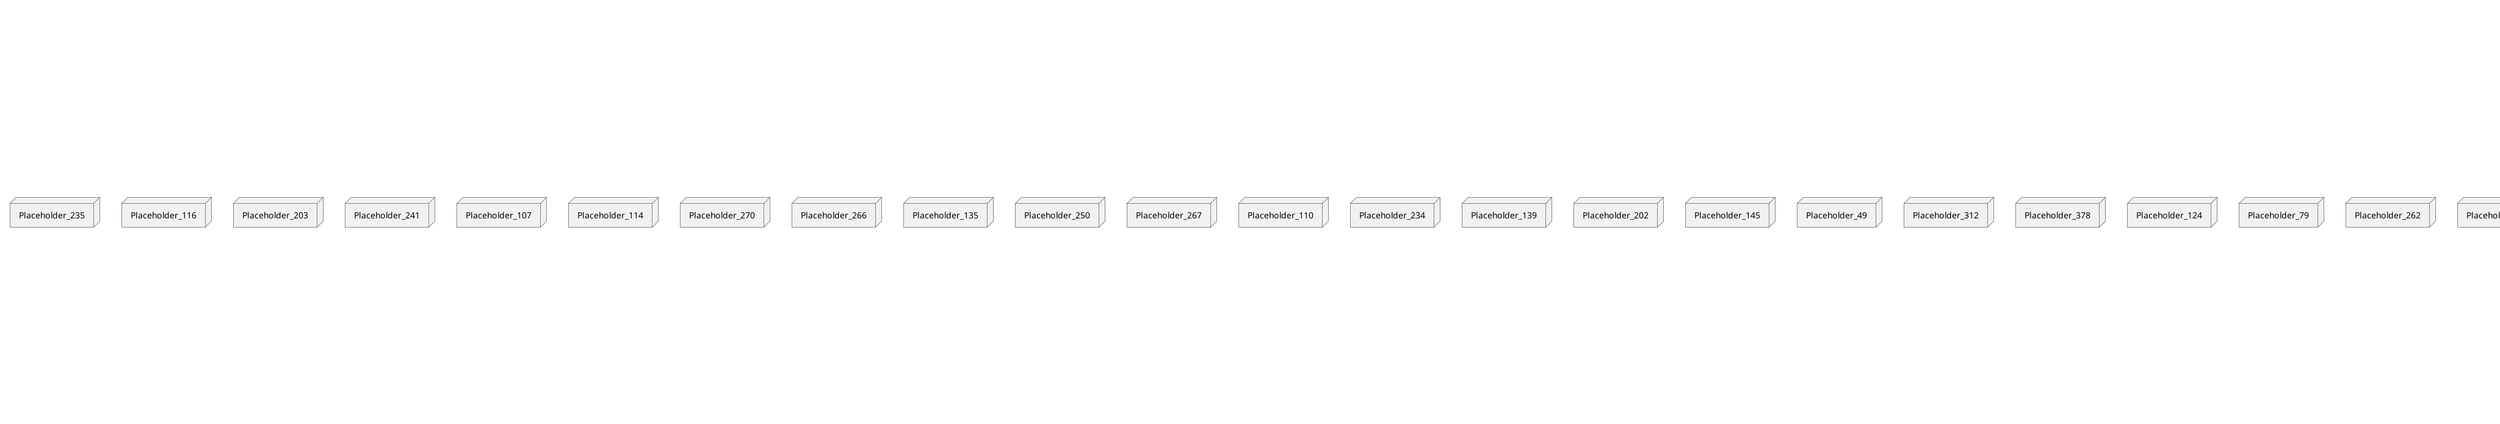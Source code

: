 @startuml
skinparam fixCircleLabelOverlapping true
node Placeholder_232 {
[aName] [[fudanselab-train-ticket.system#_433Ykrw4Ee6YZqMqu_-BDQ]]
}
node Placeholder_235 {
[aName] [[fudanselab-train-ticket.system#_433Ykrw4Ee6YZqMqu_-BDQ]]
}
node Placeholder_116 {
[aName] [[fudanselab-train-ticket.system#_433Ykrw4Ee6YZqMqu_-BDQ]]
}
node Placeholder_203 {
[aName] [[fudanselab-train-ticket.system#_433Ykrw4Ee6YZqMqu_-BDQ]]
}
node Placeholder_241 {
[aName] [[fudanselab-train-ticket.system#_433Ykrw4Ee6YZqMqu_-BDQ]]
}
node Placeholder_107 {
[aName] [[fudanselab-train-ticket.system#_433Ykrw4Ee6YZqMqu_-BDQ]]
}
node Placeholder_114 {
[aName] [[fudanselab-train-ticket.system#_433Ykrw4Ee6YZqMqu_-BDQ]]
}
node Placeholder_270 {
[aName] [[fudanselab-train-ticket.system#_433Ykrw4Ee6YZqMqu_-BDQ]]
}
node Placeholder_266 {
[aName] [[fudanselab-train-ticket.system#_433Ykrw4Ee6YZqMqu_-BDQ]]
}
node Placeholder_135 {
[aName] [[fudanselab-train-ticket.system#_433Ykrw4Ee6YZqMqu_-BDQ]]
}
node Placeholder_250 {
[aName] [[fudanselab-train-ticket.system#_433Ykrw4Ee6YZqMqu_-BDQ]]
}
node Placeholder_267 {
[aName] [[fudanselab-train-ticket.system#_433Ykrw4Ee6YZqMqu_-BDQ]]
}
node Placeholder_110 {
[aName] [[fudanselab-train-ticket.system#_433Ykrw4Ee6YZqMqu_-BDQ]]
}
node Placeholder_234 {
[aName] [[fudanselab-train-ticket.system#_433Ykrw4Ee6YZqMqu_-BDQ]]
}
node Placeholder_139 {
[aName] [[fudanselab-train-ticket.system#_433Ykrw4Ee6YZqMqu_-BDQ]]
}
node Placeholder_202 {
[aName] [[fudanselab-train-ticket.system#_433Ykrw4Ee6YZqMqu_-BDQ]]
}
node Placeholder_145 {
[aName] [[fudanselab-train-ticket.system#_433Ykrw4Ee6YZqMqu_-BDQ]]
}
node Placeholder_49 {
[aName] [[fudanselab-train-ticket.system#_433Ykrw4Ee6YZqMqu_-BDQ]]
}
node Placeholder_312 {
[aName] [[fudanselab-train-ticket.system#_433Ykrw4Ee6YZqMqu_-BDQ]]
}
node Placeholder_378 {
[aName] [[fudanselab-train-ticket.system#_433Ykrw4Ee6YZqMqu_-BDQ]]
}
node Placeholder_124 {
[aName] [[fudanselab-train-ticket.system#_433Ykrw4Ee6YZqMqu_-BDQ]]
}
node Placeholder_79 {
[aName] [[fudanselab-train-ticket.system#_433Ykrw4Ee6YZqMqu_-BDQ]]
}
node Placeholder_262 {
[aName] [[fudanselab-train-ticket.system#_433Ykrw4Ee6YZqMqu_-BDQ]]
}
node Placeholder_240 {
[aName] [[fudanselab-train-ticket.system#_433Ykrw4Ee6YZqMqu_-BDQ]]
}
node Placeholder_237 {
[aName] [[fudanselab-train-ticket.system#_433Ykrw4Ee6YZqMqu_-BDQ]]
}
node Placeholder_244 {
[aName] [[fudanselab-train-ticket.system#_433Ykrw4Ee6YZqMqu_-BDQ]]
}
node Placeholder_39 {
[aName] [[fudanselab-train-ticket.system#_433Ykrw4Ee6YZqMqu_-BDQ]]
}
node Placeholder_7 {
[aName] [[fudanselab-train-ticket.system#_433Ykrw4Ee6YZqMqu_-BDQ]]
}
node Placeholder_92 {
[aName] [[fudanselab-train-ticket.system#_433Ykrw4Ee6YZqMqu_-BDQ]]
}
node Placeholder_492 {
[aName] [[fudanselab-train-ticket.system#_433Ykrw4Ee6YZqMqu_-BDQ]]
}
node Placeholder_109 {
[aName] [[fudanselab-train-ticket.system#_433Ykrw4Ee6YZqMqu_-BDQ]]
}
node Placeholder_230 {
[aName] [[fudanselab-train-ticket.system#_433Ykrw4Ee6YZqMqu_-BDQ]]
}
node Placeholder_395 {
[aName] [[fudanselab-train-ticket.system#_433Ykrw4Ee6YZqMqu_-BDQ]]
}
node Placeholder_167 {
[aName] [[fudanselab-train-ticket.system#_433Ykrw4Ee6YZqMqu_-BDQ]]
}
node Placeholder_35 {
[aName] [[fudanselab-train-ticket.system#_433Ykrw4Ee6YZqMqu_-BDQ]]
}
node Placeholder_96 {
[aName] [[fudanselab-train-ticket.system#_433Ykrw4Ee6YZqMqu_-BDQ]]
}
node Placeholder_332 {
[aName] [[fudanselab-train-ticket.system#_433Ykrw4Ee6YZqMqu_-BDQ]]
}
node Placeholder_19 {
[aName] [[fudanselab-train-ticket.system#_433Ykrw4Ee6YZqMqu_-BDQ]]
}
node Placeholder_196 {
[aName] [[fudanselab-train-ticket.system#_433Ykrw4Ee6YZqMqu_-BDQ]]
}
node Placeholder_103 {
[aName] [[fudanselab-train-ticket.system#_433Ykrw4Ee6YZqMqu_-BDQ]]
}
node Placeholder_283 {
[aName] [[fudanselab-train-ticket.system#_433Ykrw4Ee6YZqMqu_-BDQ]]
}
node Placeholder_101 {
[aName] [[fudanselab-train-ticket.system#_433Ykrw4Ee6YZqMqu_-BDQ]]
}
node Placeholder_485 {
[aName] [[fudanselab-train-ticket.system#_433Ykrw4Ee6YZqMqu_-BDQ]]
}
node Placeholder_218 {
[aName] [[fudanselab-train-ticket.system#_433Ykrw4Ee6YZqMqu_-BDQ]]
}
node Placeholder_478 {
[aName] [[fudanselab-train-ticket.system#_433Ykrw4Ee6YZqMqu_-BDQ]]
}
node Placeholder_23 {
[aName] [[fudanselab-train-ticket.system#_433Ykrw4Ee6YZqMqu_-BDQ]]
}
node Placeholder_219 {
[aName] [[fudanselab-train-ticket.system#_433Ykrw4Ee6YZqMqu_-BDQ]]
}
node Placeholder_169 {
[aName] [[fudanselab-train-ticket.system#_433Ykrw4Ee6YZqMqu_-BDQ]]
}
node Placeholder_474 {
[aName] [[fudanselab-train-ticket.system#_433Ykrw4Ee6YZqMqu_-BDQ]]
}
node Placeholder_180 {
[aName] [[fudanselab-train-ticket.system#_433Ykrw4Ee6YZqMqu_-BDQ]]
}
node Placeholder_387 {
[aName] [[fudanselab-train-ticket.system#_433Ykrw4Ee6YZqMqu_-BDQ]]
}
node Placeholder_210 {
[aName] [[fudanselab-train-ticket.system#_433Ykrw4Ee6YZqMqu_-BDQ]]
}
node Placeholder_55 {
[aName] [[fudanselab-train-ticket.system#_433Ykrw4Ee6YZqMqu_-BDQ]]
}
node Placeholder_264 {
[aName] [[fudanselab-train-ticket.system#_433Ykrw4Ee6YZqMqu_-BDQ]]
}
node Placeholder_380 {
[aName] [[fudanselab-train-ticket.system#_433Ykrw4Ee6YZqMqu_-BDQ]]
}
node Placeholder_198 {
[aName] [[fudanselab-train-ticket.system#_433Ykrw4Ee6YZqMqu_-BDQ]]
}
node Placeholder_233 {
[aName] [[fudanselab-train-ticket.system#_433Ykrw4Ee6YZqMqu_-BDQ]]
}
node Placeholder_426 {
[aName] [[fudanselab-train-ticket.system#_433Ykrw4Ee6YZqMqu_-BDQ]]
}
node Placeholder_129 {
[aName] [[fudanselab-train-ticket.system#_433Ykrw4Ee6YZqMqu_-BDQ]]
}
node Placeholder_97 {
[aName] [[fudanselab-train-ticket.system#_433Ykrw4Ee6YZqMqu_-BDQ]]
}
node Placeholder_224 {
[aName] [[fudanselab-train-ticket.system#_433Ykrw4Ee6YZqMqu_-BDQ]]
}
node Placeholder_229 {
[aName] [[fudanselab-train-ticket.system#_433Ykrw4Ee6YZqMqu_-BDQ]]
}
node Placeholder_416 {
[aName] [[fudanselab-train-ticket.system#_433Ykrw4Ee6YZqMqu_-BDQ]]
}
node Placeholder_204 {
[aName] [[fudanselab-train-ticket.system#_433Ykrw4Ee6YZqMqu_-BDQ]]
}
node Placeholder_132 {
[aName] [[fudanselab-train-ticket.system#_433Ykrw4Ee6YZqMqu_-BDQ]]
}
node Placeholder_193 {
[aName] [[fudanselab-train-ticket.system#_433Ykrw4Ee6YZqMqu_-BDQ]]
}
node Placeholder_190 {
[aName] [[fudanselab-train-ticket.system#_433Ykrw4Ee6YZqMqu_-BDQ]]
}
node Placeholder_187 {
[aName] [[fudanselab-train-ticket.system#_433Ykrw4Ee6YZqMqu_-BDQ]]
}
node Placeholder_268 {
[aName] [[fudanselab-train-ticket.system#_433Ykrw4Ee6YZqMqu_-BDQ]]
}
node Placeholder_352 {
[aName] [[fudanselab-train-ticket.system#_433Ykrw4Ee6YZqMqu_-BDQ]]
}
node Placeholder_163 {
[aName] [[fudanselab-train-ticket.system#_433Ykrw4Ee6YZqMqu_-BDQ]]
}
node Placeholder_389 {
[aName] [[fudanselab-train-ticket.system#_433Ykrw4Ee6YZqMqu_-BDQ]]
}
node Placeholder_61 {
[aName] [[fudanselab-train-ticket.system#_433Ykrw4Ee6YZqMqu_-BDQ]]
}
node Placeholder_4 {
[aName] [[fudanselab-train-ticket.system#_433Ykrw4Ee6YZqMqu_-BDQ]]
}
node Placeholder_197 {
[aName] [[fudanselab-train-ticket.system#_433Ykrw4Ee6YZqMqu_-BDQ]]
}
node Placeholder_71 {
[aName] [[fudanselab-train-ticket.system#_433Ykrw4Ee6YZqMqu_-BDQ]]
}
node Placeholder_44 {
[aName] [[fudanselab-train-ticket.system#_433Ykrw4Ee6YZqMqu_-BDQ]]
}
node Placeholder_98 {
[aName] [[fudanselab-train-ticket.system#_433Ykrw4Ee6YZqMqu_-BDQ]]
}
node Placeholder_228 {
[aName] [[fudanselab-train-ticket.system#_433Ykrw4Ee6YZqMqu_-BDQ]]
}
node Placeholder_245 {
[aName] [[fudanselab-train-ticket.system#_433Ykrw4Ee6YZqMqu_-BDQ]]
}
node Placeholder_213 {
[aName] [[fudanselab-train-ticket.system#_433Ykrw4Ee6YZqMqu_-BDQ]]
}
node Placeholder_369 {
[aName] [[fudanselab-train-ticket.system#_433Ykrw4Ee6YZqMqu_-BDQ]]
}
node Placeholder_208 {
[aName] [[fudanselab-train-ticket.system#_433Ykrw4Ee6YZqMqu_-BDQ]]
}
node Placeholder_242 {
[aName] [[fudanselab-train-ticket.system#_433Ykrw4Ee6YZqMqu_-BDQ]]
}
node Placeholder_48 {
[aName] [[fudanselab-train-ticket.system#_433Ykrw4Ee6YZqMqu_-BDQ]]
}
node Placeholder_239 {
[aName] [[fudanselab-train-ticket.system#_433Ykrw4Ee6YZqMqu_-BDQ]]
}
node Placeholder_137 {
[aName] [[fudanselab-train-ticket.system#_433Ykrw4Ee6YZqMqu_-BDQ]]
}
node Placeholder_461 {
[aName] [[fudanselab-train-ticket.system#_433Ykrw4Ee6YZqMqu_-BDQ]]
}
node Placeholder_443 {
[aName] [[fudanselab-train-ticket.system#_433Ykrw4Ee6YZqMqu_-BDQ]]
}
node Placeholder_93 {
[aName] [[fudanselab-train-ticket.system#_433Ykrw4Ee6YZqMqu_-BDQ]]
}
node Placeholder_487 {
[aName] [[fudanselab-train-ticket.system#_433Ykrw4Ee6YZqMqu_-BDQ]]
}
node Placeholder_134 {
[aName] [[fudanselab-train-ticket.system#_433Ykrw4Ee6YZqMqu_-BDQ]]
}
node Placeholder_201 {
[aName] [[fudanselab-train-ticket.system#_433Ykrw4Ee6YZqMqu_-BDQ]]
}
node Placeholder_123 {
[aName] [[fudanselab-train-ticket.system#_433Ykrw4Ee6YZqMqu_-BDQ]]
}
node Placeholder_26 {
[aName] [[fudanselab-train-ticket.system#_433Ykrw4Ee6YZqMqu_-BDQ]]
}
node Placeholder_68 {
[aName] [[fudanselab-train-ticket.system#_433Ykrw4Ee6YZqMqu_-BDQ]]
}
node Placeholder_89 {
[aName] [[fudanselab-train-ticket.system#_433Ykrw4Ee6YZqMqu_-BDQ]]
}
node Placeholder_257 {
[aName] [[fudanselab-train-ticket.system#_433Ykrw4Ee6YZqMqu_-BDQ]]
}
node Placeholder_346 {
[aName] [[fudanselab-train-ticket.system#_433Ykrw4Ee6YZqMqu_-BDQ]]
}
node Placeholder_120 {
[aName] [[fudanselab-train-ticket.system#_433Ykrw4Ee6YZqMqu_-BDQ]]
}
node Placeholder_212 {
[aName] [[fudanselab-train-ticket.system#_433Ykrw4Ee6YZqMqu_-BDQ]]
}
node Placeholder_140 {
[aName] [[fudanselab-train-ticket.system#_433Ykrw4Ee6YZqMqu_-BDQ]]
}
node Placeholder_226 {
[aName] [[fudanselab-train-ticket.system#_433Ykrw4Ee6YZqMqu_-BDQ]]
}
node Placeholder_133 {
[aName] [[fudanselab-train-ticket.system#_433Ykrw4Ee6YZqMqu_-BDQ]]
}
node Placeholder_155 {
[aName] [[fudanselab-train-ticket.system#_433Ykrw4Ee6YZqMqu_-BDQ]]
}
node Placeholder_62 {
[aName] [[fudanselab-train-ticket.system#_433Ykrw4Ee6YZqMqu_-BDQ]]
}
node Placeholder_243 {
[aName] [[fudanselab-train-ticket.system#_433Ykrw4Ee6YZqMqu_-BDQ]]
}
node Placeholder_150 {
[aName] [[fudanselab-train-ticket.system#_433Ykrw4Ee6YZqMqu_-BDQ]]
}
node Placeholder_95 {
[aName] [[fudanselab-train-ticket.system#_433Ykrw4Ee6YZqMqu_-BDQ]]
}
node Placeholder_87 {
[aName] [[fudanselab-train-ticket.system#_433Ykrw4Ee6YZqMqu_-BDQ]]
}
node Placeholder_30 {
[aName] [[fudanselab-train-ticket.system#_433Ykrw4Ee6YZqMqu_-BDQ]]
}
node Placeholder_367 {
[aName] [[fudanselab-train-ticket.system#_433Ykrw4Ee6YZqMqu_-BDQ]]
}
node Placeholder_199 {
[aName] [[fudanselab-train-ticket.system#_433Ykrw4Ee6YZqMqu_-BDQ]]
}
node Placeholder_14 {
[aName] [[fudanselab-train-ticket.system#_433Ykrw4Ee6YZqMqu_-BDQ]]
}
node Placeholder_152 {
[aName] [[fudanselab-train-ticket.system#_433Ykrw4Ee6YZqMqu_-BDQ]]
}
node Placeholder_248 {
[aName] [[fudanselab-train-ticket.system#_433Ykrw4Ee6YZqMqu_-BDQ]]
}
node Placeholder_254 {
[aName] [[fudanselab-train-ticket.system#_433Ykrw4Ee6YZqMqu_-BDQ]]
}
node Placeholder_171 {
[aName] [[fudanselab-train-ticket.system#_433Ykrw4Ee6YZqMqu_-BDQ]]
}
node Placeholder_200 {
[aName] [[fudanselab-train-ticket.system#_433Ykrw4Ee6YZqMqu_-BDQ]]
}
node Placeholder_336 {
[aName] [[fudanselab-train-ticket.system#_433Ykrw4Ee6YZqMqu_-BDQ]]
}
node Placeholder_143 {
[aName] [[fudanselab-train-ticket.system#_433Ykrw4Ee6YZqMqu_-BDQ]]
}
node Placeholder_263 {
[aName] [[fudanselab-train-ticket.system#_433Ykrw4Ee6YZqMqu_-BDQ]]
}
node Placeholder_194 {
[aName] [[fudanselab-train-ticket.system#_433Ykrw4Ee6YZqMqu_-BDQ]]
}
node Placeholder_286 {
[aName] [[fudanselab-train-ticket.system#_433Ykrw4Ee6YZqMqu_-BDQ]]
}
node Placeholder_130 {
[aName] [[fudanselab-train-ticket.system#_433Ykrw4Ee6YZqMqu_-BDQ]]
}
node Placeholder_43 {
[aName] [[fudanselab-train-ticket.system#_433Ykrw4Ee6YZqMqu_-BDQ]]
}
node Placeholder_106 {
[aName] [[fudanselab-train-ticket.system#_433Ykrw4Ee6YZqMqu_-BDQ]]
}
node Placeholder_10 {
[aName] [[fudanselab-train-ticket.system#_433Ykrw4Ee6YZqMqu_-BDQ]]
}
node Placeholder_306 {
[aName] [[fudanselab-train-ticket.system#_433Ykrw4Ee6YZqMqu_-BDQ]]
}
node Placeholder_236 {
[aName] [[fudanselab-train-ticket.system#_433Ykrw4Ee6YZqMqu_-BDQ]]
}
node Placeholder_225 {
[aName] [[fudanselab-train-ticket.system#_433Ykrw4Ee6YZqMqu_-BDQ]]
}
node Placeholder_315 {
[aName] [[fudanselab-train-ticket.system#_433Ykrw4Ee6YZqMqu_-BDQ]]
}
node Placeholder_11 {
[aName] [[fudanselab-train-ticket.system#_433Ykrw4Ee6YZqMqu_-BDQ]]
}
node Placeholder_469 {
[aName] [[fudanselab-train-ticket.system#_433Ykrw4Ee6YZqMqu_-BDQ]]
}
node Placeholder_405 {
[aName] [[fudanselab-train-ticket.system#_433Ykrw4Ee6YZqMqu_-BDQ]]
}
node Placeholder_260 {
[aName] [[fudanselab-train-ticket.system#_433Ykrw4Ee6YZqMqu_-BDQ]]
}
node Placeholder_170 {
[aName] [[fudanselab-train-ticket.system#_433Ykrw4Ee6YZqMqu_-BDQ]]
}
node Placeholder_6 {
[aName] [[fudanselab-train-ticket.system#_433Ykrw4Ee6YZqMqu_-BDQ]]
}
node Placeholder_383 {
[aName] [[fudanselab-train-ticket.system#_433Ykrw4Ee6YZqMqu_-BDQ]]
}
node Placeholder_168 {
[aName] [[fudanselab-train-ticket.system#_433Ykrw4Ee6YZqMqu_-BDQ]]
}
node Placeholder_82 {
[aName] [[fudanselab-train-ticket.system#_433Ykrw4Ee6YZqMqu_-BDQ]]
}
node Placeholder_25 {
[aName] [[fudanselab-train-ticket.system#_433Ykrw4Ee6YZqMqu_-BDQ]]
}
node Placeholder_217 {
[aName] [[fudanselab-train-ticket.system#_433Ykrw4Ee6YZqMqu_-BDQ]]
}
node Placeholder_121 {
[aName] [[fudanselab-train-ticket.system#_433Ykrw4Ee6YZqMqu_-BDQ]]
}
node Placeholder_53 {
[aName] [[fudanselab-train-ticket.system#_433Ykrw4Ee6YZqMqu_-BDQ]]
}
node Placeholder_350 {
[aName] [[fudanselab-train-ticket.system#_433Ykrw4Ee6YZqMqu_-BDQ]]
}
node Placeholder_255 {
[aName] [[fudanselab-train-ticket.system#_433Ykrw4Ee6YZqMqu_-BDQ]]
}
node Placeholder_186 {
[aName] [[fudanselab-train-ticket.system#_433Ykrw4Ee6YZqMqu_-BDQ]]
}
node Placeholder_182 {
[aName] [[fudanselab-train-ticket.system#_433Ykrw4Ee6YZqMqu_-BDQ]]
}
node Placeholder_165 {
[aName] [[fudanselab-train-ticket.system#_433Ykrw4Ee6YZqMqu_-BDQ]]
}
node Placeholder_24 {
[aName] [[fudanselab-train-ticket.system#_433Ykrw4Ee6YZqMqu_-BDQ]]
}
node Placeholder_220 {
[aName] [[fudanselab-train-ticket.system#_433Ykrw4Ee6YZqMqu_-BDQ]]
}
node Placeholder_175 {
[aName] [[fudanselab-train-ticket.system#_433Ykrw4Ee6YZqMqu_-BDQ]]
}
node Placeholder_59 {
[aName] [[fudanselab-train-ticket.system#_433Ykrw4Ee6YZqMqu_-BDQ]]
}
node Placeholder_342 {
[aName] [[fudanselab-train-ticket.system#_433Ykrw4Ee6YZqMqu_-BDQ]]
}
node Placeholder_125 {
[aName] [[fudanselab-train-ticket.system#_433Ykrw4Ee6YZqMqu_-BDQ]]
}
node Placeholder_397 {
[aName] [[fudanselab-train-ticket.system#_433Ykrw4Ee6YZqMqu_-BDQ]]
}
node Placeholder_52 {
[aName] [[fudanselab-train-ticket.system#_433Ykrw4Ee6YZqMqu_-BDQ]]
}
node Placeholder_205 {
[aName] [[fudanselab-train-ticket.system#_433Ykrw4Ee6YZqMqu_-BDQ]]
}
node Placeholder_178 {
[aName] [[fudanselab-train-ticket.system#_433Ykrw4Ee6YZqMqu_-BDQ]]
}
node Placeholder_253 {
[aName] [[fudanselab-train-ticket.system#_433Ykrw4Ee6YZqMqu_-BDQ]]
}
node Placeholder_56 {
[aName] [[fudanselab-train-ticket.system#_433Ykrw4Ee6YZqMqu_-BDQ]]
}
node Placeholder_261 {
[aName] [[fudanselab-train-ticket.system#_433Ykrw4Ee6YZqMqu_-BDQ]]
}
node Placeholder_207 {
[aName] [[fudanselab-train-ticket.system#_433Ykrw4Ee6YZqMqu_-BDQ]]
}
node Placeholder_66 {
[aName] [[fudanselab-train-ticket.system#_433Ykrw4Ee6YZqMqu_-BDQ]]
}
node Placeholder_183 {
[aName] [[fudanselab-train-ticket.system#_433Ykrw4Ee6YZqMqu_-BDQ]]
}
node Placeholder_480 {
[aName] [[fudanselab-train-ticket.system#_433Ykrw4Ee6YZqMqu_-BDQ]]
}
node Placeholder_149 {
[aName] [[fudanselab-train-ticket.system#_433Ykrw4Ee6YZqMqu_-BDQ]]
}
node Placeholder_195 {
[aName] [[fudanselab-train-ticket.system#_433Ykrw4Ee6YZqMqu_-BDQ]]
}
node Placeholder_108 {
[aName] [[fudanselab-train-ticket.system#_433Ykrw4Ee6YZqMqu_-BDQ]]
}
node Placeholder_38 {
[aName] [[fudanselab-train-ticket.system#_433Ykrw4Ee6YZqMqu_-BDQ]]
}
node Placeholder_17 {
[aName] [[fudanselab-train-ticket.system#_433Ykrw4Ee6YZqMqu_-BDQ]]
}
node Placeholder_214 {
[aName] [[fudanselab-train-ticket.system#_433Ykrw4Ee6YZqMqu_-BDQ]]
}
node Placeholder_452 {
[aName] [[fudanselab-train-ticket.system#_433Ykrw4Ee6YZqMqu_-BDQ]]
}
node Placeholder_211 {
[aName] [[fudanselab-train-ticket.system#_433Ykrw4Ee6YZqMqu_-BDQ]]
}
node Placeholder_401 {
[aName] [[fudanselab-train-ticket.system#_433Ykrw4Ee6YZqMqu_-BDQ]]
}
node Placeholder_476 {
[aName] [[fudanselab-train-ticket.system#_433Ykrw4Ee6YZqMqu_-BDQ]]
}
node Placeholder_227 {
[aName] [[fudanselab-train-ticket.system#_433Ykrw4Ee6YZqMqu_-BDQ]]
}
node Placeholder_115 {
[aName] [[fudanselab-train-ticket.system#_433Ykrw4Ee6YZqMqu_-BDQ]]
}
node Placeholder_223 {
[aName] [[fudanselab-train-ticket.system#_433Ykrw4Ee6YZqMqu_-BDQ]]
}
node Placeholder_295 {
[aName] [[fudanselab-train-ticket.system#_433Ykrw4Ee6YZqMqu_-BDQ]]
}
node Placeholder_104 {
[aName] [[fudanselab-train-ticket.system#_433Ykrw4Ee6YZqMqu_-BDQ]]
}
node Placeholder_127 {
[aName] [[fudanselab-train-ticket.system#_433Ykrw4Ee6YZqMqu_-BDQ]]
}
node Placeholder_81 {
[aName] [[fudanselab-train-ticket.system#_433Ykrw4Ee6YZqMqu_-BDQ]]
}
node Placeholder_215 {
[aName] [[fudanselab-train-ticket.system#_433Ykrw4Ee6YZqMqu_-BDQ]]
}
node Placeholder_340 {
[aName] [[fudanselab-train-ticket.system#_433Ykrw4Ee6YZqMqu_-BDQ]]
}
node Placeholder_246 {
[aName] [[fudanselab-train-ticket.system#_433Ykrw4Ee6YZqMqu_-BDQ]]
}
node Placeholder_60 {
[aName] [[fudanselab-train-ticket.system#_433Ykrw4Ee6YZqMqu_-BDQ]]
}
node Placeholder_188 {
[aName] [[fudanselab-train-ticket.system#_433Ykrw4Ee6YZqMqu_-BDQ]]
}
node Placeholder_321 {
[aName] [[fudanselab-train-ticket.system#_433Ykrw4Ee6YZqMqu_-BDQ]]
}
node Placeholder_99 {
[aName] [[fudanselab-train-ticket.system#_433Ykrw4Ee6YZqMqu_-BDQ]]
}
node Placeholder_176 {
[aName] [[fudanselab-train-ticket.system#_433Ykrw4Ee6YZqMqu_-BDQ]]
}
node Placeholder_252 {
[aName] [[fudanselab-train-ticket.system#_433Ykrw4Ee6YZqMqu_-BDQ]]
}
node Placeholder_298 {
[aName] [[fudanselab-train-ticket.system#_433Ykrw4Ee6YZqMqu_-BDQ]]
}
node Placeholder_8 {
[aName] [[fudanselab-train-ticket.system#_433Ykrw4Ee6YZqMqu_-BDQ]]
}
node Placeholder_256 {
[aName] [[fudanselab-train-ticket.system#_433Ykrw4Ee6YZqMqu_-BDQ]]
}
node Placeholder_206 {
[aName] [[fudanselab-train-ticket.system#_433Ykrw4Ee6YZqMqu_-BDQ]]
}
node Placeholder_281 {
[aName] [[fudanselab-train-ticket.system#_433Ykrw4Ee6YZqMqu_-BDQ]]
}
node Placeholder_22 {
[aName] [[fudanselab-train-ticket.system#_433Ykrw4Ee6YZqMqu_-BDQ]]
}
node Placeholder_216 {
[aName] [[fudanselab-train-ticket.system#_433Ykrw4Ee6YZqMqu_-BDQ]]
}
node Placeholder_445 {
[aName] [[fudanselab-train-ticket.system#_433Ykrw4Ee6YZqMqu_-BDQ]]
}
node Placeholder_192 {
[aName] [[fudanselab-train-ticket.system#_433Ykrw4Ee6YZqMqu_-BDQ]]
}
node Placeholder_238 {
[aName] [[fudanselab-train-ticket.system#_433Ykrw4Ee6YZqMqu_-BDQ]]
}
node Placeholder_73 {
[aName] [[fudanselab-train-ticket.system#_433Ykrw4Ee6YZqMqu_-BDQ]]
}
node Placeholder_265 {
[aName] [[fudanselab-train-ticket.system#_433Ykrw4Ee6YZqMqu_-BDQ]]
}
node Placeholder_63 {
[aName] [[fudanselab-train-ticket.system#_433Ykrw4Ee6YZqMqu_-BDQ]]
}
node Placeholder_429 {
[aName] [[fudanselab-train-ticket.system#_433Ykrw4Ee6YZqMqu_-BDQ]]
}
node Placeholder_249 {
[aName] [[fudanselab-train-ticket.system#_433Ykrw4Ee6YZqMqu_-BDQ]]
}
node Placeholder_221 {
[aName] [[fudanselab-train-ticket.system#_433Ykrw4Ee6YZqMqu_-BDQ]]
}
node Placeholder_385 {
[aName] [[fudanselab-train-ticket.system#_433Ykrw4Ee6YZqMqu_-BDQ]]
}
node Placeholder_21 {
[aName] [[fudanselab-train-ticket.system#_433Ykrw4Ee6YZqMqu_-BDQ]]
}
node Placeholder_85 {
[aName] [[fudanselab-train-ticket.system#_433Ykrw4Ee6YZqMqu_-BDQ]]
}
node Placeholder_247 {
[aName] [[fudanselab-train-ticket.system#_433Ykrw4Ee6YZqMqu_-BDQ]]
}
node Placeholder_409 {
[aName] [[fudanselab-train-ticket.system#_433Ykrw4Ee6YZqMqu_-BDQ]]
}
node Placeholder_20 {
[aName] [[fudanselab-train-ticket.system#_433Ykrw4Ee6YZqMqu_-BDQ]]
}
node Placeholder_65 {
[aName] [[fudanselab-train-ticket.system#_433Ykrw4Ee6YZqMqu_-BDQ]]
}
node Placeholder_355 {
[aName] [[fudanselab-train-ticket.system#_433Ykrw4Ee6YZqMqu_-BDQ]]
}
node Placeholder_276 {
[aName] [[fudanselab-train-ticket.system#_433Ykrw4Ee6YZqMqu_-BDQ]]
}
node Placeholder_222 {
[aName] [[fudanselab-train-ticket.system#_433Ykrw4Ee6YZqMqu_-BDQ]]
}
node Placeholder_251 {
[aName] [[fudanselab-train-ticket.system#_433Ykrw4Ee6YZqMqu_-BDQ]]
}
node Placeholder_90 {
[aName] [[fudanselab-train-ticket.system#_433Ykrw4Ee6YZqMqu_-BDQ]]
}
node Placeholder_128 {
[aName] [[fudanselab-train-ticket.system#_433Ykrw4Ee6YZqMqu_-BDQ]]
}
node Placeholder_70 {
[aName] [[fudanselab-train-ticket.system#_433Ykrw4Ee6YZqMqu_-BDQ]]
}
node Placeholder_259 {
[aName] [[fudanselab-train-ticket.system#_433Ykrw4Ee6YZqMqu_-BDQ]]
}
node Placeholder_154 {
[aName] [[fudanselab-train-ticket.system#_433Ykrw4Ee6YZqMqu_-BDQ]]
}
node Placeholder_209 {
[aName] [[fudanselab-train-ticket.system#_433Ykrw4Ee6YZqMqu_-BDQ]]
}
node Placeholder_231 {
[aName] [[fudanselab-train-ticket.system#_433Ykrw4Ee6YZqMqu_-BDQ]]
}
node Placeholder_126 {
[aName] [[fudanselab-train-ticket.system#_433Ykrw4Ee6YZqMqu_-BDQ]]
}
node Placeholder_455 {
[aName] [[fudanselab-train-ticket.system#_433Ykrw4Ee6YZqMqu_-BDQ]]
}
node Placeholder_191 {
[aName] [[fudanselab-train-ticket.system#_433Ykrw4Ee6YZqMqu_-BDQ]]
}
node Placeholder_13 {
[aName] [[fudanselab-train-ticket.system#_433Ykrw4Ee6YZqMqu_-BDQ]]
}
node Placeholder_258 {
[aName] [[fudanselab-train-ticket.system#_433Ykrw4Ee6YZqMqu_-BDQ]]
}
node Placeholder_447 {
[aName] [[fudanselab-train-ticket.system#_433Ykrw4Ee6YZqMqu_-BDQ]]
}
node Placeholder_174 {
[aName] [[fudanselab-train-ticket.system#_433Ykrw4Ee6YZqMqu_-BDQ]]
}
node Placeholder_424 {
[aName] [[fudanselab-train-ticket.system#_433Ykrw4Ee6YZqMqu_-BDQ]]
}
node Placeholder_441 {
[aName] [[fudanselab-train-ticket.system#_433Ykrw4Ee6YZqMqu_-BDQ]]
}
node Placeholder_33 {
[aName] [[fudanselab-train-ticket.system#_433Ykrw4Ee6YZqMqu_-BDQ]]
}
node Placeholder_413 {
[aName] [[fudanselab-train-ticket.system#_433Ykrw4Ee6YZqMqu_-BDQ]]
}
node Placeholder_326 {
[aName] [[fudanselab-train-ticket.system#_433Ykrw4Ee6YZqMqu_-BDQ]]
}
node Placeholder_54 {
[aName] [[fudanselab-train-ticket.system#_433Ykrw4Ee6YZqMqu_-BDQ]]
}
node Placeholder_189 {
[aName] [[fudanselab-train-ticket.system#_433Ykrw4Ee6YZqMqu_-BDQ]]
}
node Placeholder_179 {
[aName] [[fudanselab-train-ticket.system#_433Ykrw4Ee6YZqMqu_-BDQ]]
}
node Placeholder_466 {
[aName] [[fudanselab-train-ticket.system#_433Ykrw4Ee6YZqMqu_-BDQ]]
}
[aName] -(0- [aName] : adminbasic_service_AdminBasicInfoService_Provider
[aName] -(0- [aName] : adminbasic_service_AdminBasicInfoService_Provider
[aName] -(0- [aName] : adminbasic_service_DiscoveryClient_Provider
[aName] -(0- [aName] : adminbasic_service_RestTemplate_Provider
[aName] -(0- [aName] : adminorder_service_AdminOrderService_Provider
[aName] -(0- [aName] : adminorder_service_AdminOrderService_Provider
[aName] -(0- [aName] : adminorder_service_DiscoveryClient_Provider
[aName] -(0- [aName] : adminorder_service_RestTemplate_Provider
[aName] -(0- [aName] : adminroute_service_AdminRouteService_Provider
[aName] -(0- [aName] : adminroute_service_AdminRouteService_Provider
[aName] -(0- [aName] : adminroute_service_DiscoveryClient_Provider
[aName] -(0- [aName] : adminroute_service_RestTemplate_Provider
[aName] -(0- [aName] : admintravel_service_AdminTravelService_Provider
[aName] -(0- [aName] : admintravel_service_AdminTravelService_Provider
[aName] -(0- [aName] : admintravel_service_DiscoveryClient_Provider
[aName] -(0- [aName] : admintravel_service_RestTemplate_Provider
[aName] -(0- [aName] : adminuser_service_AdminUserService_Provider
[aName] -(0- [aName] : adminuser_service_AdminUserService_Provider
[aName] -(0- [aName] : adminuser_service_DiscoveryClient_Provider
[aName] -(0- [aName] : adminuser_service_RestTemplate_Provider
[aName] -(0- [aName] : assurance_repository_AssuranceRepository_Provider
[aName] -(0- [aName] : assurance_service_AssuranceService_Provider
[aName] -(0- [aName] : assurance_service_AssuranceService_Provider
[aName] -(0- [aName] : auth_repository_UserRepository_Provider
[aName] -(0- [aName] : auth_repository_UserRepository_Provider
[aName] -(0- [aName] : auth_security_jwt_JWTProvider_Provider
[aName] -(0- [aName] : auth_service_TokenService_Provider
[aName] -(0- [aName] : auth_service_TokenService_Provider
[aName] -(0- [aName] : auth_service_UserService_Provider
[aName] -(0- [aName] : auth_service_UserService_Provider
[aName] -(0- [aName] : auth_service_UserService_Provider
[aName] -(0- [aName] : auth_service_UserService_Provider
[aName] -(0- [aName] : auth_service_impl_AuthenticationManager_Provider
[aName] -(0- [aName] : auth_service_impl_DiscoveryClient_Provider
[aName] -(0- [aName] : auth_service_impl_PasswordEncoder_Provider
[aName] -(0- [aName] : auth_service_impl_RestTemplate_Provider
[aName] -(0- [aName] : cancel_service_CancelService_Provider
[aName] -(0- [aName] : cancel_service_CancelService_Provider
[aName] -(0- [aName] : cancel_service_DiscoveryClient_Provider
[aName] -(0- [aName] : cancel_service_RestTemplate_Provider
[aName] -(0- [aName] : com_trainticket_repository_AddMoneyRepository_Provider
[aName] -(0- [aName] : com_trainticket_repository_PaymentRepository_Provider
[aName] -(0- [aName] : com_trainticket_service_PaymentService_Provider
[aName] -(0- [aName] : com_trainticket_service_PaymentService_Provider
[aName] -(0- [aName] : config_repository_ConfigRepository_Provider
[aName] -(0- [aName] : config_service_ConfigService_Provider
[aName] -(0- [aName] : config_service_ConfigService_Provider
[aName] -(0- [aName] : consign_repository_ConsignRepository_Provider
[aName] -(0- [aName] : consign_service_ConsignService_Provider
[aName] -(0- [aName] : consign_service_ConsignService_Provider
[aName] -(0- [aName] : consign_service_DiscoveryClient_Provider
[aName] -(0- [aName] : consign_service_RestTemplate_Provider
[aName] -(0- [aName] : consignprice_repository_ConsignPriceConfigRepository_Provider
[aName] -(0- [aName] : consignprice_service_ConsignPriceService_Provider
[aName] -(0- [aName] : consignprice_service_ConsignPriceService_Provider
[aName] -(0- [aName] : contacts_repository_ContactsRepository_Provider
[aName] -(0- [aName] : contacts_service_ContactsService_Provider
[aName] -(0- [aName] : contacts_service_ContactsService_Provider
[aName] -(0- [aName] : execute_serivce_DiscoveryClient_Provider
[aName] -(0- [aName] : execute_serivce_ExecuteService_Provider
[aName] -(0- [aName] : execute_serivce_ExecuteService_Provider
[aName] -(0- [aName] : execute_serivce_RestTemplate_Provider
[aName] -(0- [aName] : fdse_microservice_repository_StationRepository_Provider
[aName] -(0- [aName] : fdse_microservice_service_BasicService_Provider
[aName] -(0- [aName] : fdse_microservice_service_BasicService_Provider
[aName] -(0- [aName] : fdse_microservice_service_DiscoveryClient_Provider
[aName] -(0- [aName] : fdse_microservice_service_RestTemplate_Provider
[aName] -(0- [aName] : fdse_microservice_service_StationService_Provider
[aName] -(0- [aName] : fdse_microservice_service_StationService_Provider
[aName] -(0- [aName] : food_delivery_repository_FoodDeliveryOrderRepository_Provider
[aName] -(0- [aName] : food_delivery_service_DiscoveryClient_Provider
[aName] -(0- [aName] : food_delivery_service_FoodDeliveryService_Provider
[aName] -(0- [aName] : food_delivery_service_FoodDeliveryService_Provider
[aName] -(0- [aName] : food_delivery_service_RestTemplate_Provider
[aName] -(0- [aName] : food_repository_StationFoodRepository_Provider
[aName] -(0- [aName] : food_service_StationFoodService_Provider
[aName] -(0- [aName] : food_service_StationFoodService_Provider
[aName] -(0- [aName] : foodsearch_mq_RabbitSend_Provider
[aName] -(0- [aName] : foodsearch_mq_RabbitSend_Provider
[aName] -(0- [aName] : foodsearch_repository_FoodOrderRepository_Provider
[aName] -(0- [aName] : foodsearch_service_DiscoveryClient_Provider
[aName] -(0- [aName] : foodsearch_service_FoodService_Provider
[aName] -(0- [aName] : foodsearch_service_FoodService_Provider
[aName] -(0- [aName] : foodsearch_service_RestTemplate_Provider
[aName] -(0- [aName] : inside_payment_repository_AddMoneyRepository_Provider
[aName] -(0- [aName] : inside_payment_repository_PaymentRepository_Provider
[aName] -(0- [aName] : inside_payment_service_InsidePaymentService_Provider
[aName] -(0- [aName] : inside_payment_service_InsidePaymentService_Provider
[aName] -(0- [aName] : inside_payment_service_RestTemplate_Provider
[aName] -(0- [aName] : notification_mq_RabbitSend_Provider
[aName] -(0- [aName] : notification_service_Configuration_Provider
[aName] -(0- [aName] : notification_service_JavaMailSender_Provider
[aName] -(0- [aName] : notification_service_JavaMailSender_Provider
[aName] -(0- [aName] : notification_service_MailService_Provider
[aName] -(0- [aName] : notification_service_NotificationService_Provider
[aName] -(0- [aName] : notification_service_NotificationService_Provider
[aName] -(0- [aName] : order_repository_OrderRepository_Provider
[aName] -(0- [aName] : order_service_DiscoveryClient_Provider
[aName] -(0- [aName] : order_service_OrderService_Provider
[aName] -(0- [aName] : order_service_OrderService_Provider
[aName] -(0- [aName] : order_service_RestTemplate_Provider
[aName] -(0- [aName] : other_repository_OrderOtherRepository_Provider
[aName] -(0- [aName] : other_service_DiscoveryClient_Provider
[aName] -(0- [aName] : other_service_OrderOtherService_Provider
[aName] -(0- [aName] : other_service_OrderOtherService_Provider
[aName] -(0- [aName] : other_service_RestTemplate_Provider
[aName] -(0- [aName] : plan_service_DiscoveryClient_Provider
[aName] -(0- [aName] : plan_service_RestTemplate_Provider
[aName] -(0- [aName] : plan_service_RoutePlanService_Provider
[aName] -(0- [aName] : plan_service_RoutePlanService_Provider
[aName] -(0- [aName] : preserveOther_mq_RabbitSend_Provider
[aName] -(0- [aName] : preserveOther_service_DiscoveryClient_Provider
[aName] -(0- [aName] : preserveOther_service_PreserveOtherService_Provider
[aName] -(0- [aName] : preserveOther_service_PreserveOtherService_Provider
[aName] -(0- [aName] : preserveOther_service_RestTemplate_Provider
[aName] -(0- [aName] : preserve_mq_RabbitSend_Provider
[aName] -(0- [aName] : preserve_service_DiscoveryClient_Provider
[aName] -(0- [aName] : preserve_service_PreserveService_Provider
[aName] -(0- [aName] : preserve_service_PreserveService_Provider
[aName] -(0- [aName] : preserve_service_RestTemplate_Provider
[aName] -(0- [aName] : price_repository_PriceConfigRepository_Provider
[aName] -(0- [aName] : price_service_PriceService_Provider
[aName] -(0- [aName] : price_service_PriceService_Provider
[aName] -(0- [aName] : rebook_service_DiscoveryClient_Provider
[aName] -(0- [aName] : rebook_service_RebookService_Provider
[aName] -(0- [aName] : rebook_service_RebookService_Provider
[aName] -(0- [aName] : rebook_service_RestTemplate_Provider
[aName] -(0- [aName] : route_repository_RouteRepository_Provider
[aName] -(0- [aName] : route_service_RouteService_Provider
[aName] -(0- [aName] : route_service_RouteService_Provider
[aName] -(0- [aName] : seat_service_DiscoveryClient_Provider
[aName] -(0- [aName] : seat_service_RestTemplate_Provider
[aName] -(0- [aName] : seat_service_SeatService_Provider
[aName] -(0- [aName] : seat_service_SeatService_Provider
[aName] -(0- [aName] : security_repository_SecurityRepository_Provider
[aName] -(0- [aName] : security_service_DiscoveryClient_Provider
[aName] -(0- [aName] : security_service_RestTemplate_Provider
[aName] -(0- [aName] : security_service_SecurityService_Provider
[aName] -(0- [aName] : security_service_SecurityService_Provider
[aName] -(0- [aName] : trainFood_repository_TrainFoodRepository_Provider
[aName] -(0- [aName] : trainFood_service_TrainFoodService_Provider
[aName] -(0- [aName] : trainFood_service_TrainFoodService_Provider
[aName] -(0- [aName] : train_repository_TrainTypeRepository_Provider
[aName] -(0- [aName] : train_service_TrainService_Provider
[aName] -(0- [aName] : train_service_TrainService_Provider
[aName] -(0- [aName] : travel2_repository_TripRepository_Provider
[aName] -(0- [aName] : travel2_service_DiscoveryClient_Provider
[aName] -(0- [aName] : travel2_service_RestTemplate_Provider
[aName] -(0- [aName] : travel2_service_TravelService_Provider
[aName] -(0- [aName] : travel2_service_TravelService_Provider
[aName] -(0- [aName] : travel_repository_TripRepository_Provider
[aName] -(0- [aName] : travel_service_DiscoveryClient_Provider
[aName] -(0- [aName] : travel_service_RestTemplate_Provider
[aName] -(0- [aName] : travel_service_TravelService_Provider
[aName] -(0- [aName] : travel_service_TravelService_Provider
[aName] -(0- [aName] : travelplan_service_DiscoveryClient_Provider
[aName] -(0- [aName] : travelplan_service_RestTemplate_Provider
[aName] -(0- [aName] : travelplan_service_TravelPlanService_Provider
[aName] -(0- [aName] : travelplan_service_TravelPlanService_Provider
[aName] -(0- [aName] : user_repository_UserRepository_Provider
[aName] -(0- [aName] : user_service_UserService_Provider
[aName] -(0- [aName] : user_service_UserService_Provider
[aName] -(0- [aName] : user_service_impl_DiscoveryClient_Provider
[aName] -(0- [aName] : user_service_impl_RestTemplate_Provider
[aName] -(0- [aName] : verifycode_service_VerifyCodeService_Provider
[aName] -(0- [aName] : verifycode_service_VerifyCodeService_Provider
[aName] -(0- [aName] : waitorder_repository_WaitListOrderRepository_Provider
[aName] -(0- [aName] : waitorder_service_Impl_DiscoveryClient_Provider
[aName] -(0- [aName] : waitorder_service_Impl_RestTemplate_Provider
[aName] -(0- [aName] : waitorder_service_WaitListOrderService_Provider
[aName] -(0- [aName] : waitorder_service_WaitListOrderService_Provider

@enduml
